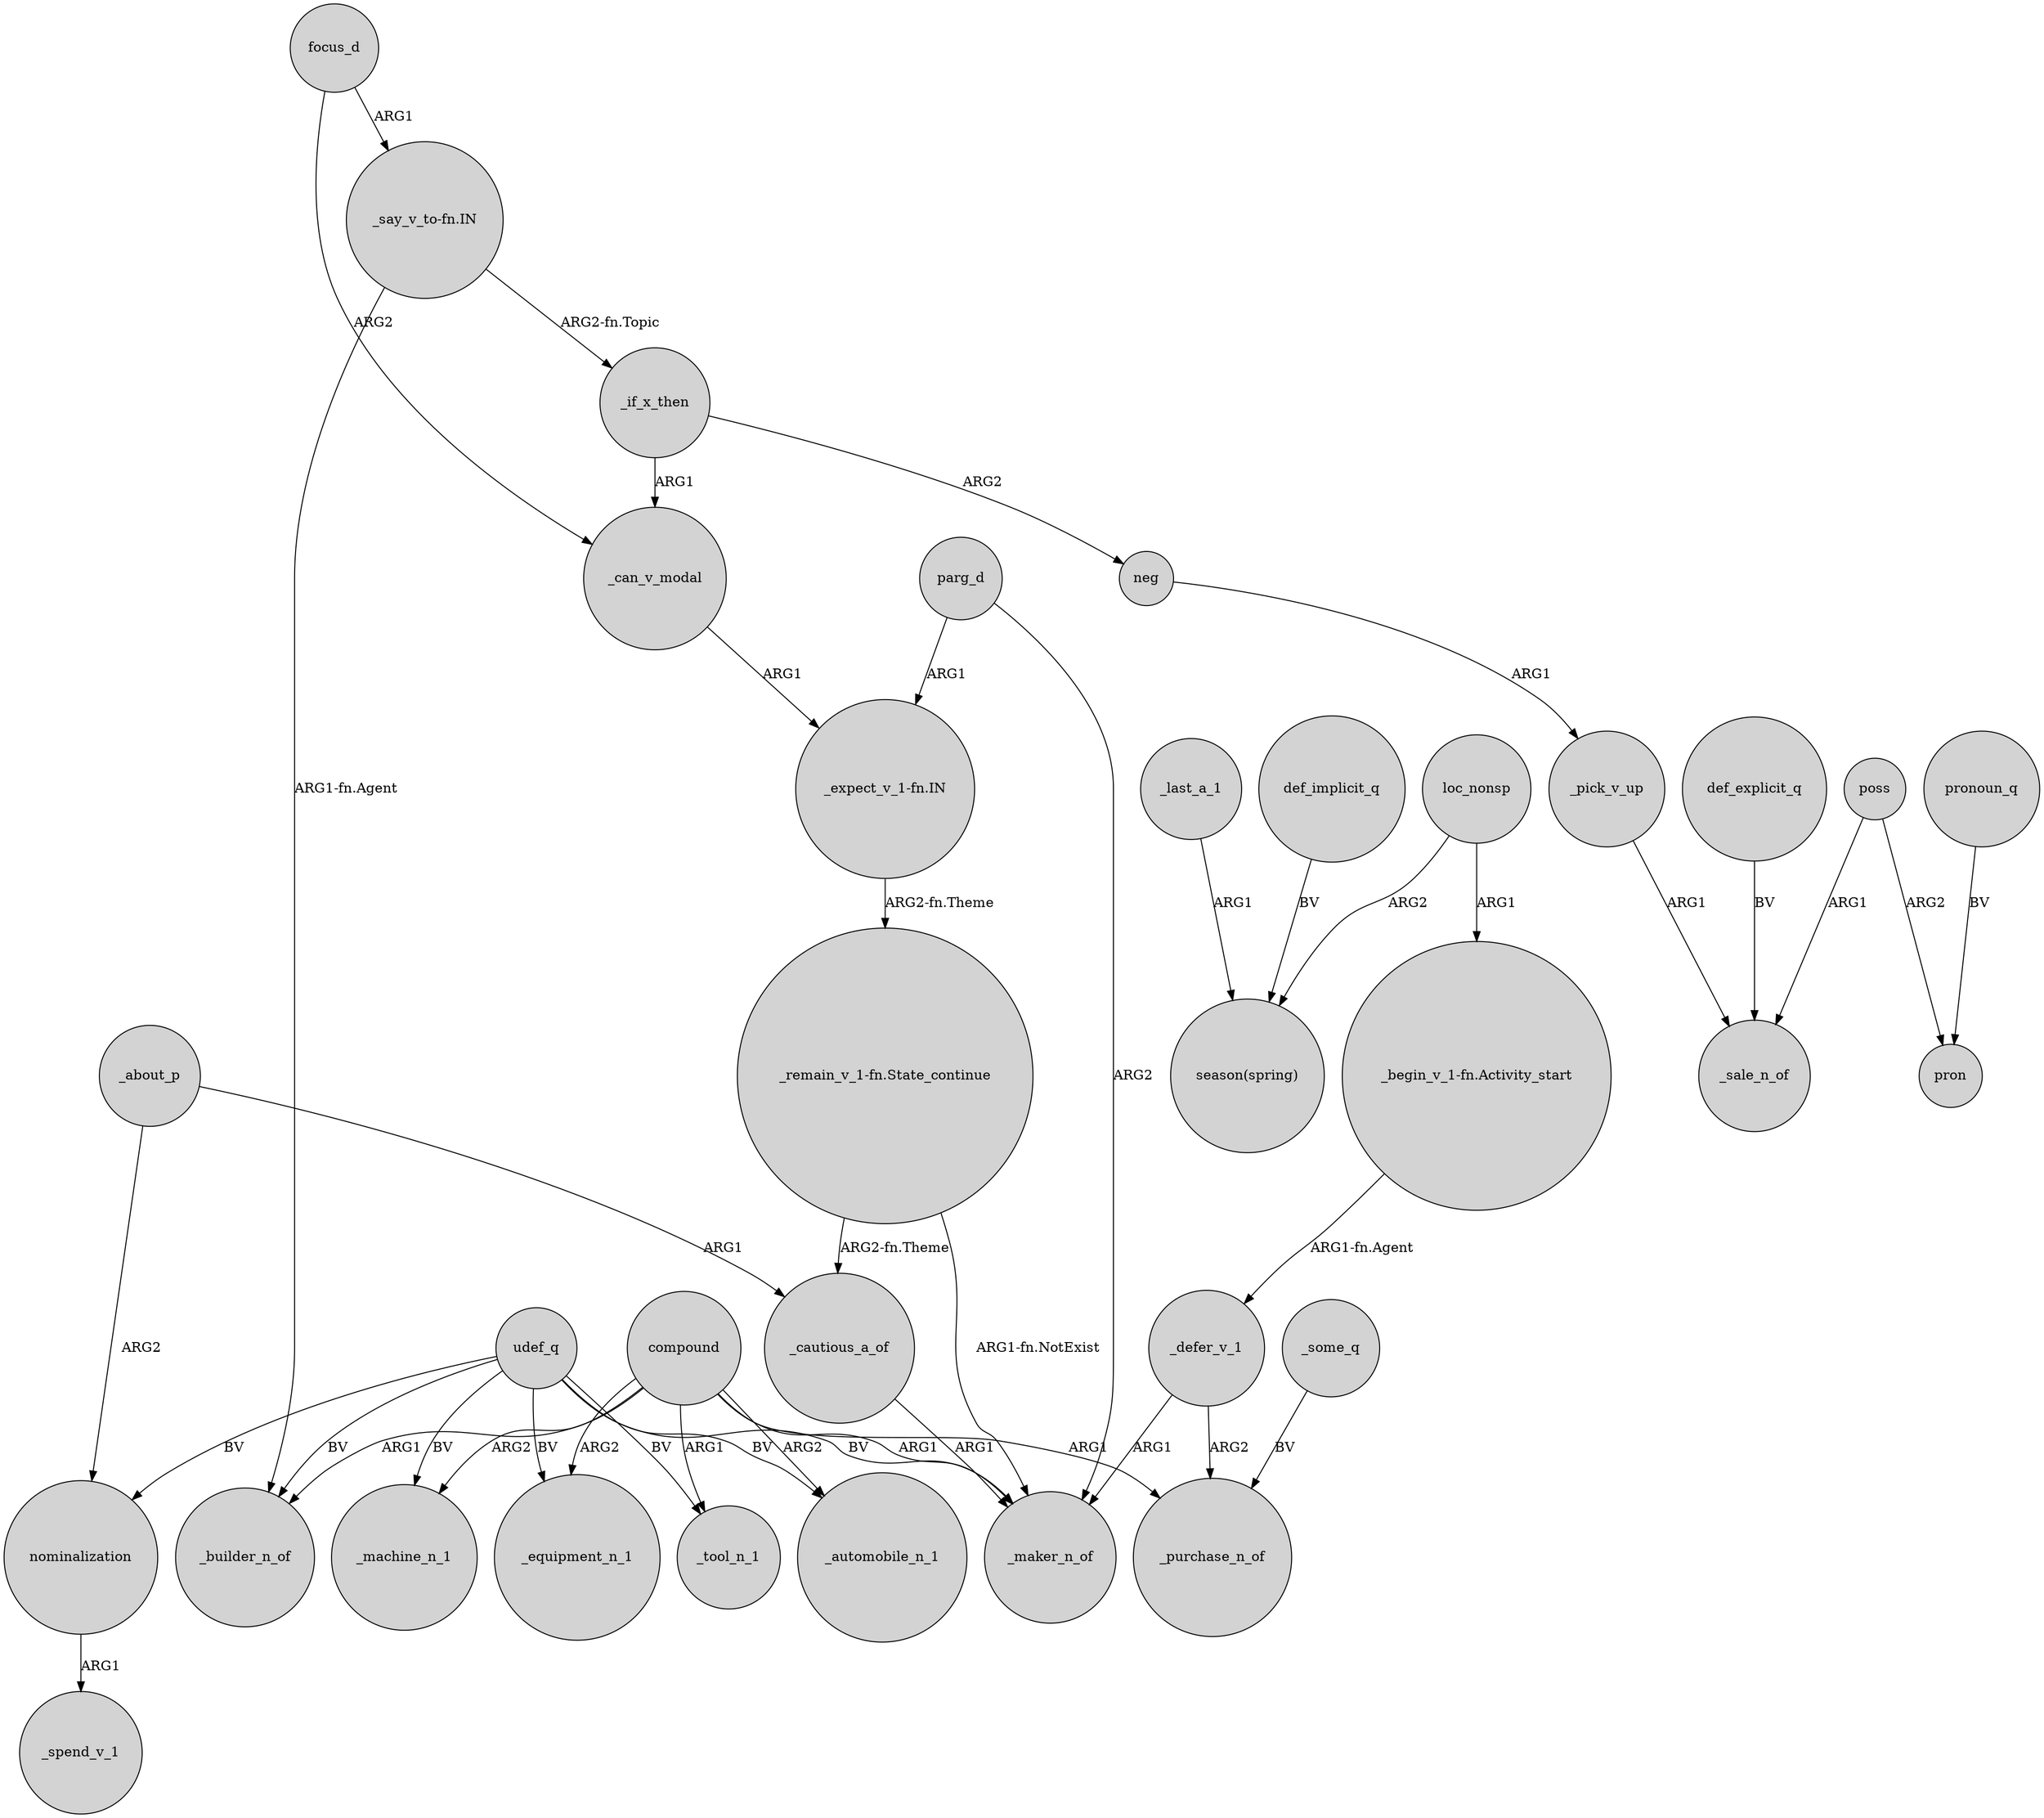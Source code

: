 digraph {
	node [shape=circle style=filled]
	udef_q -> _machine_n_1 [label=BV]
	udef_q -> _equipment_n_1 [label=BV]
	"_remain_v_1-fn.State_continue" -> _cautious_a_of [label="ARG2-fn.Theme"]
	"_say_v_to-fn.IN" -> _if_x_then [label="ARG2-fn.Topic"]
	poss -> pron [label=ARG2]
	nominalization -> _spend_v_1 [label=ARG1]
	"_say_v_to-fn.IN" -> _builder_n_of [label="ARG1-fn.Agent"]
	compound -> _equipment_n_1 [label=ARG2]
	_about_p -> nominalization [label=ARG2]
	udef_q -> _automobile_n_1 [label=BV]
	compound -> _purchase_n_of [label=ARG1]
	loc_nonsp -> "season(spring)" [label=ARG2]
	compound -> _builder_n_of [label=ARG1]
	compound -> _maker_n_of [label=ARG1]
	udef_q -> _builder_n_of [label=BV]
	_cautious_a_of -> _maker_n_of [label=ARG1]
	udef_q -> _tool_n_1 [label=BV]
	_if_x_then -> _can_v_modal [label=ARG1]
	def_explicit_q -> _sale_n_of [label=BV]
	parg_d -> _maker_n_of [label=ARG2]
	loc_nonsp -> "_begin_v_1-fn.Activity_start" [label=ARG1]
	_if_x_then -> neg [label=ARG2]
	_defer_v_1 -> _purchase_n_of [label=ARG2]
	pronoun_q -> pron [label=BV]
	neg -> _pick_v_up [label=ARG1]
	compound -> _automobile_n_1 [label=ARG2]
	_some_q -> _purchase_n_of [label=BV]
	poss -> _sale_n_of [label=ARG1]
	udef_q -> _maker_n_of [label=BV]
	parg_d -> "_expect_v_1-fn.IN" [label=ARG1]
	_can_v_modal -> "_expect_v_1-fn.IN" [label=ARG1]
	udef_q -> nominalization [label=BV]
	compound -> _machine_n_1 [label=ARG2]
	"_expect_v_1-fn.IN" -> "_remain_v_1-fn.State_continue" [label="ARG2-fn.Theme"]
	_last_a_1 -> "season(spring)" [label=ARG1]
	_pick_v_up -> _sale_n_of [label=ARG1]
	def_implicit_q -> "season(spring)" [label=BV]
	_about_p -> _cautious_a_of [label=ARG1]
	"_remain_v_1-fn.State_continue" -> _maker_n_of [label="ARG1-fn.NotExist"]
	_defer_v_1 -> _maker_n_of [label=ARG1]
	compound -> _tool_n_1 [label=ARG1]
	focus_d -> _can_v_modal [label=ARG2]
	"_begin_v_1-fn.Activity_start" -> _defer_v_1 [label="ARG1-fn.Agent"]
	focus_d -> "_say_v_to-fn.IN" [label=ARG1]
}
